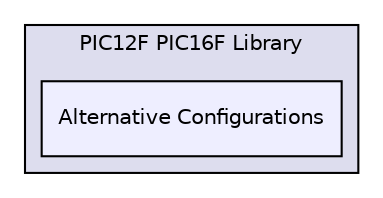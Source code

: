 digraph "C:/Users/mainuser/Desktop/School/SeniorProject/EthKitTCP/Microchip/mTouchCap/PIC12F PIC16F Library/Alternative Configurations" {
  compound=true
  node [ fontsize="10", fontname="Helvetica"];
  edge [ labelfontsize="10", labelfontname="Helvetica"];
  subgraph clusterdir_1e142f69c0d1c62a2fe3d3319112ca90 {
    graph [ bgcolor="#ddddee", pencolor="black", label="PIC12F PIC16F Library" fontname="Helvetica", fontsize="10", URL="dir_1e142f69c0d1c62a2fe3d3319112ca90.html"]
  dir_4d017de6c0cf602276e0121a660ee06d [shape=box, label="Alternative Configurations", style="filled", fillcolor="#eeeeff", pencolor="black", URL="dir_4d017de6c0cf602276e0121a660ee06d.html"];
  }
}
